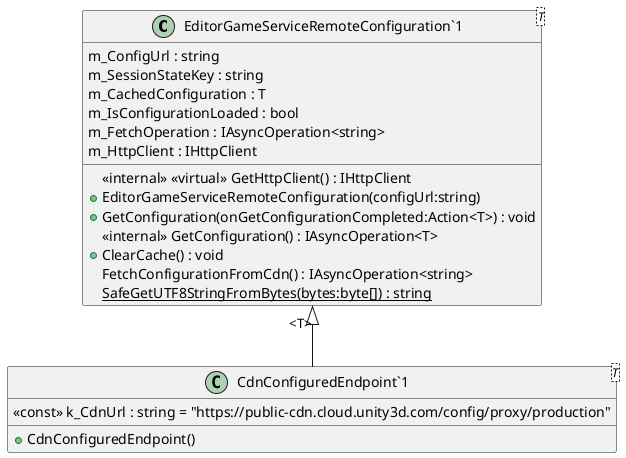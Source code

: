 @startuml
class "EditorGameServiceRemoteConfiguration`1"<T> {
    m_ConfigUrl : string
    m_SessionStateKey : string
    m_CachedConfiguration : T
    m_IsConfigurationLoaded : bool
    m_FetchOperation : IAsyncOperation<string>
    m_HttpClient : IHttpClient
    <<internal>> <<virtual>> GetHttpClient() : IHttpClient
    + EditorGameServiceRemoteConfiguration(configUrl:string)
    + GetConfiguration(onGetConfigurationCompleted:Action<T>) : void
    <<internal>> GetConfiguration() : IAsyncOperation<T>
    + ClearCache() : void
    FetchConfigurationFromCdn() : IAsyncOperation<string>
    {static} SafeGetUTF8StringFromBytes(bytes:byte[]) : string
}
class "CdnConfiguredEndpoint`1"<T> {
    <<const>> k_CdnUrl : string = "https://public-cdn.cloud.unity3d.com/config/proxy/production"
    + CdnConfiguredEndpoint()
}
"EditorGameServiceRemoteConfiguration`1" "<T>" <|-- "CdnConfiguredEndpoint`1"
@enduml
